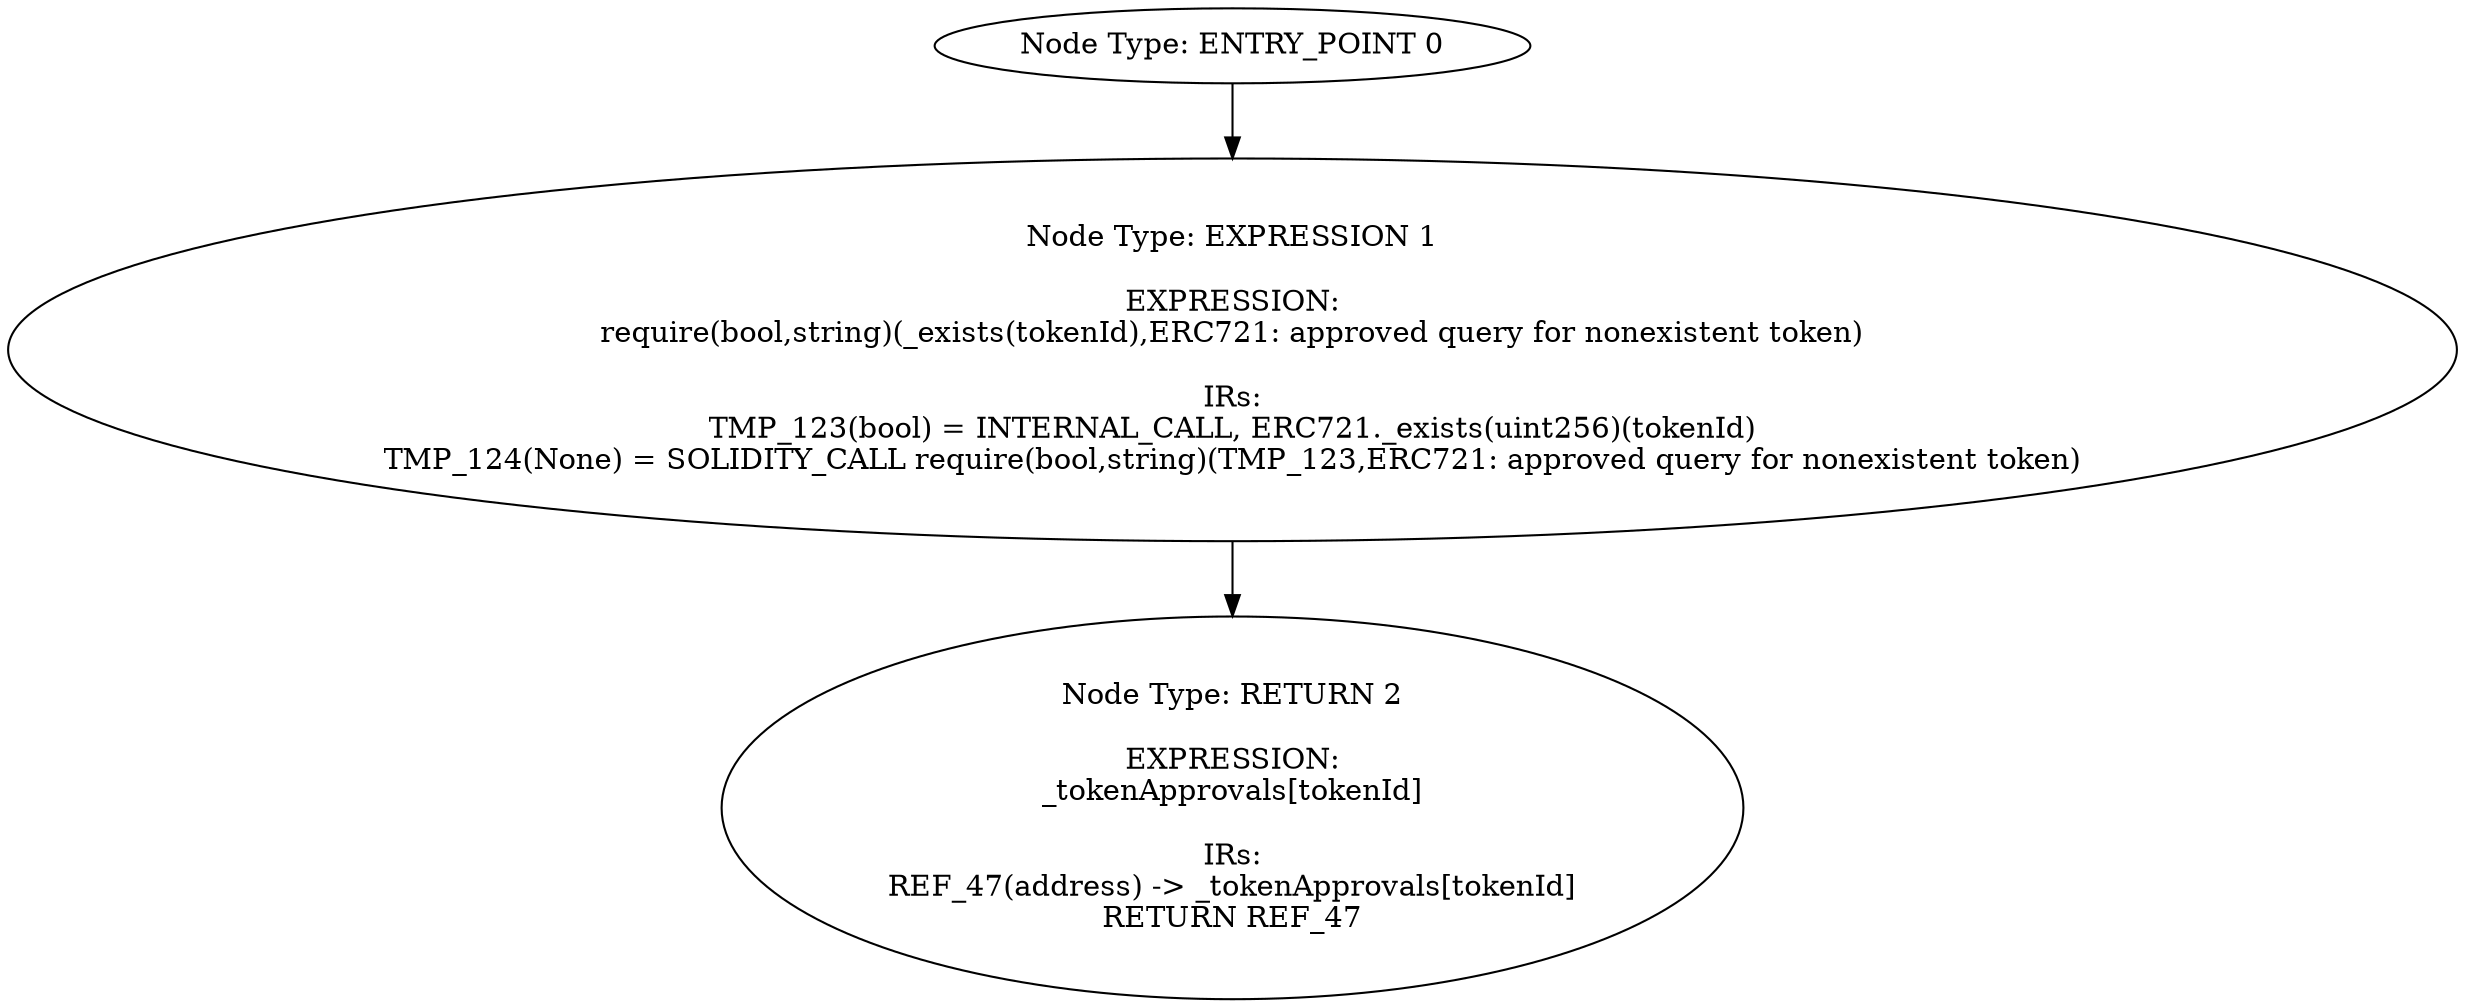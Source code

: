 digraph{
0[label="Node Type: ENTRY_POINT 0
"];
0->1;
1[label="Node Type: EXPRESSION 1

EXPRESSION:
require(bool,string)(_exists(tokenId),ERC721: approved query for nonexistent token)

IRs:
TMP_123(bool) = INTERNAL_CALL, ERC721._exists(uint256)(tokenId)
TMP_124(None) = SOLIDITY_CALL require(bool,string)(TMP_123,ERC721: approved query for nonexistent token)"];
1->2;
2[label="Node Type: RETURN 2

EXPRESSION:
_tokenApprovals[tokenId]

IRs:
REF_47(address) -> _tokenApprovals[tokenId]
RETURN REF_47"];
}
